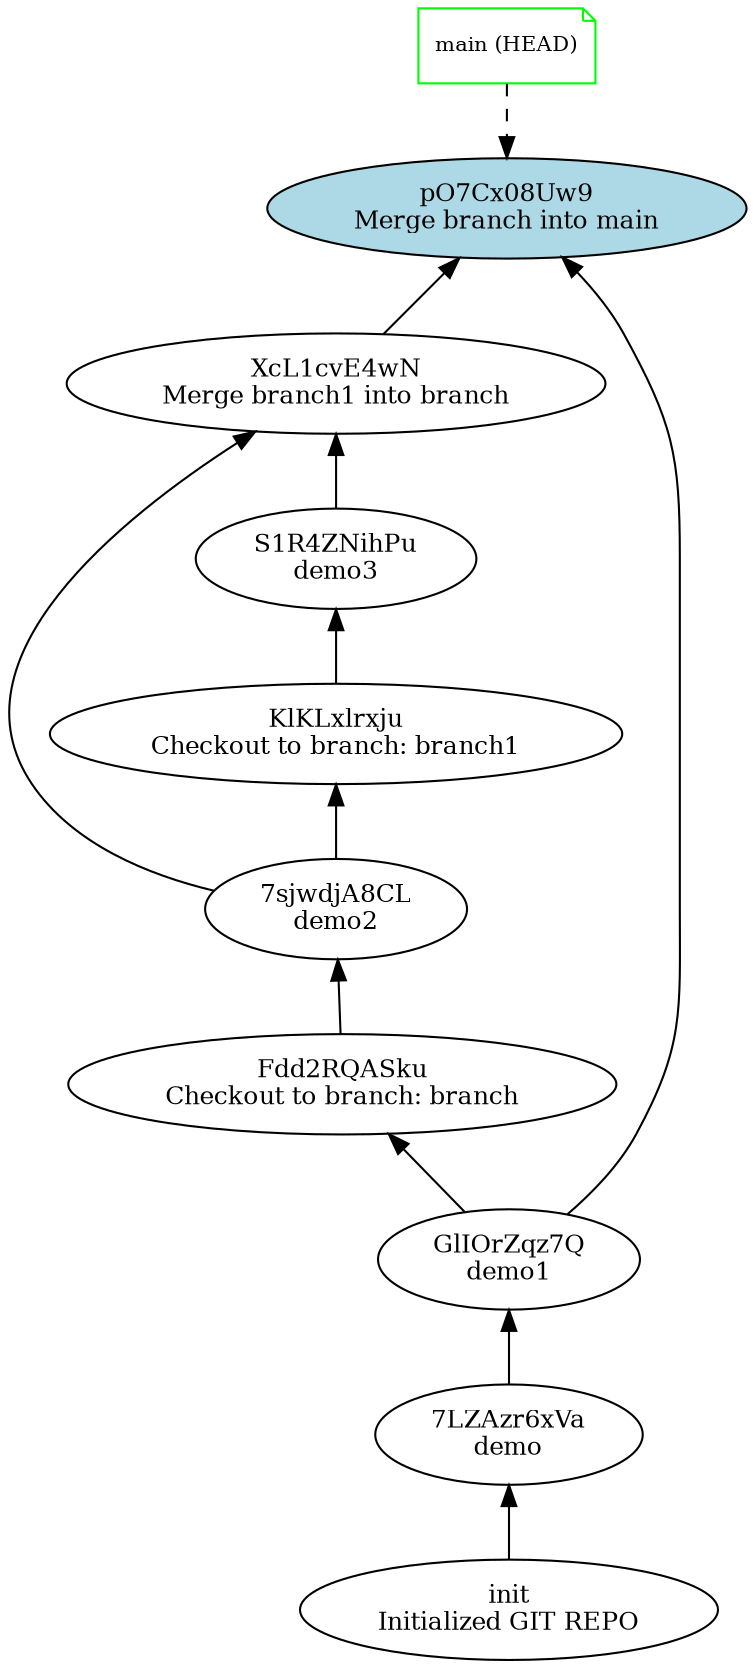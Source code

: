 digraph GitGraph {
  rankdir=TB;
  "pO7Cx08Uw9" [label="pO7Cx08Uw9\nMerge branch into main", shape=ellipse, fontsize=12, style=filled, fillcolor=lightblue];
  "XcL1cvE4wN" [label="XcL1cvE4wN\nMerge branch1 into branch", shape=ellipse, fontsize=12];
  "7sjwdjA8CL" [label="7sjwdjA8CL\ndemo2", shape=ellipse, fontsize=12];
  "Fdd2RQASku" [label="Fdd2RQASku\nCheckout to branch: branch", shape=ellipse, fontsize=12];
  "S1R4ZNihPu" [label="S1R4ZNihPu\ndemo3", shape=ellipse, fontsize=12];
  "GlIOrZqz7Q" [label="GlIOrZqz7Q\ndemo1", shape=ellipse, fontsize=12];
  "7LZAzr6xVa" [label="7LZAzr6xVa\ndemo", shape=ellipse, fontsize=12];
  "KlKLxlrxju" [label="KlKLxlrxju\nCheckout to branch: branch1", shape=ellipse, fontsize=12];
  "init" [label="init\nInitialized GIT REPO", shape=ellipse, fontsize=12];
  "pO7Cx08Uw9" -> "GlIOrZqz7Q" [dir=back];
  "pO7Cx08Uw9" -> "XcL1cvE4wN" [dir=back];
  "XcL1cvE4wN" -> "7sjwdjA8CL" [dir=back];
  "XcL1cvE4wN" -> "S1R4ZNihPu" [dir=back];
  "7sjwdjA8CL" -> "Fdd2RQASku" [dir=back];
  "Fdd2RQASku" -> "GlIOrZqz7Q" [dir=back];
  "S1R4ZNihPu" -> "KlKLxlrxju" [dir=back];
  "GlIOrZqz7Q" -> "7LZAzr6xVa" [dir=back];
  "7LZAzr6xVa" -> "init" [dir=back];
  "KlKLxlrxju" -> "7sjwdjA8CL" [dir=back];
  "branch_main" [label="main (HEAD)", shape=note, fontsize=10, color=green];
  "branch_main" -> "pO7Cx08Uw9" [style=dashed];
}
